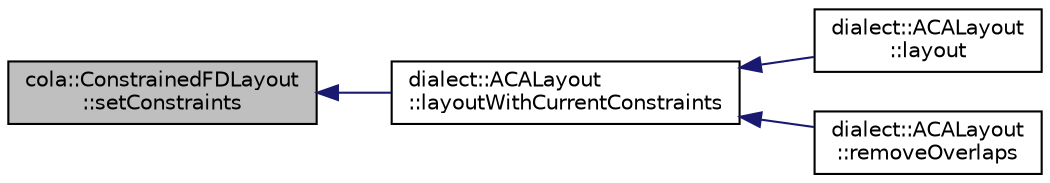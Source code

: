 digraph "cola::ConstrainedFDLayout::setConstraints"
{
  edge [fontname="Helvetica",fontsize="10",labelfontname="Helvetica",labelfontsize="10"];
  node [fontname="Helvetica",fontsize="10",shape=record];
  rankdir="LR";
  Node33 [label="cola::ConstrainedFDLayout\l::setConstraints",height=0.2,width=0.4,color="black", fillcolor="grey75", style="filled", fontcolor="black"];
  Node33 -> Node34 [dir="back",color="midnightblue",fontsize="10",style="solid",fontname="Helvetica"];
  Node34 [label="dialect::ACALayout\l::layoutWithCurrentConstraints",height=0.2,width=0.4,color="black", fillcolor="white", style="filled",URL="$classdialect_1_1ACALayout.html#a29bf5a09101160fdd89d14b823f32534",tooltip="Run layout with current constraints, and with or without overlap prevention, as per the current setti..."];
  Node34 -> Node35 [dir="back",color="midnightblue",fontsize="10",style="solid",fontname="Helvetica"];
  Node35 [label="dialect::ACALayout\l::layout",height=0.2,width=0.4,color="black", fillcolor="white", style="filled",URL="$classdialect_1_1ACALayout.html#ab04e719586c594d5327a816f6fccc40d",tooltip="Do an initial stress-minimising layout, and then create alignments. "];
  Node34 -> Node36 [dir="back",color="midnightblue",fontsize="10",style="solid",fontname="Helvetica"];
  Node36 [label="dialect::ACALayout\l::removeOverlaps",height=0.2,width=0.4,color="black", fillcolor="white", style="filled",URL="$classdialect_1_1ACALayout.html#a7253f7df41f52ff5bbb045a65ca9ebc2",tooltip="Do an FD layout with overlap prevention, then stop. "];
}
